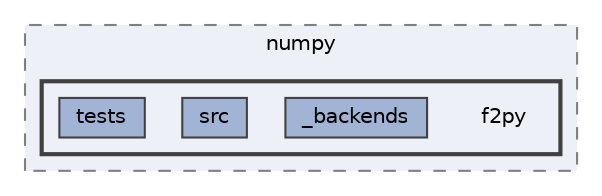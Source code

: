 digraph "/home/jam/Research/IRES-2025/dev/src/llm-scripts/testing/hypothesis-testing/hyp-env/lib/python3.12/site-packages/numpy/f2py"
{
 // LATEX_PDF_SIZE
  bgcolor="transparent";
  edge [fontname=Helvetica,fontsize=10,labelfontname=Helvetica,labelfontsize=10];
  node [fontname=Helvetica,fontsize=10,shape=box,height=0.2,width=0.4];
  compound=true
  subgraph clusterdir_2c642f87bc556e878af6fc431ed0cc78 {
    graph [ bgcolor="#edf0f7", pencolor="grey50", label="numpy", fontname=Helvetica,fontsize=10 style="filled,dashed", URL="dir_2c642f87bc556e878af6fc431ed0cc78.html",tooltip=""]
  subgraph clusterdir_3c7ba8e693b9b36df95683ffb9df400b {
    graph [ bgcolor="#edf0f7", pencolor="grey25", label="", fontname=Helvetica,fontsize=10 style="filled,bold", URL="dir_3c7ba8e693b9b36df95683ffb9df400b.html",tooltip=""]
    dir_3c7ba8e693b9b36df95683ffb9df400b [shape=plaintext, label="f2py"];
  dir_7a1728accc6fd1ecfa1c0ac05ad075d6 [label="_backends", fillcolor="#a2b4d6", color="grey25", style="filled", URL="dir_7a1728accc6fd1ecfa1c0ac05ad075d6.html",tooltip=""];
  dir_5cb5d0bcd7f6e38167a6e2bcd8f0009d [label="src", fillcolor="#a2b4d6", color="grey25", style="filled", URL="dir_5cb5d0bcd7f6e38167a6e2bcd8f0009d.html",tooltip=""];
  dir_f194fd4790acc0d3a7b40bb63f916b91 [label="tests", fillcolor="#a2b4d6", color="grey25", style="filled", URL="dir_f194fd4790acc0d3a7b40bb63f916b91.html",tooltip=""];
  }
  }
}
